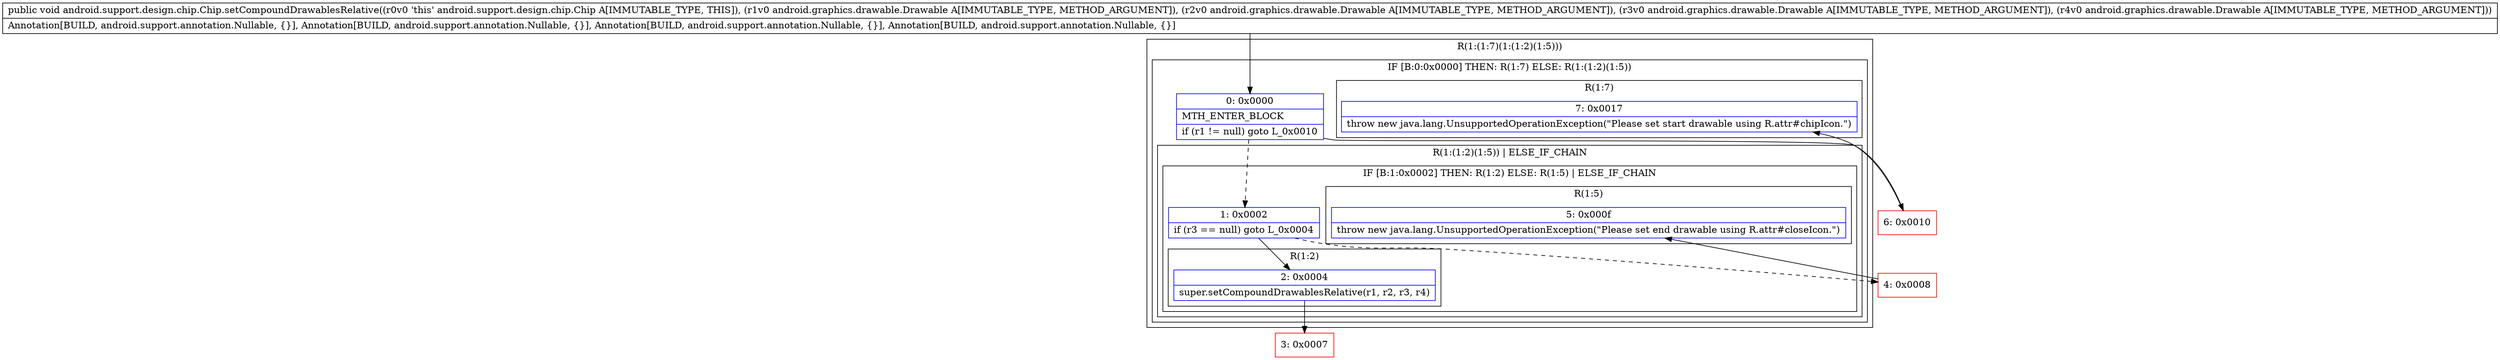 digraph "CFG forandroid.support.design.chip.Chip.setCompoundDrawablesRelative(Landroid\/graphics\/drawable\/Drawable;Landroid\/graphics\/drawable\/Drawable;Landroid\/graphics\/drawable\/Drawable;Landroid\/graphics\/drawable\/Drawable;)V" {
subgraph cluster_Region_132425754 {
label = "R(1:(1:7)(1:(1:2)(1:5)))";
node [shape=record,color=blue];
subgraph cluster_IfRegion_40127359 {
label = "IF [B:0:0x0000] THEN: R(1:7) ELSE: R(1:(1:2)(1:5))";
node [shape=record,color=blue];
Node_0 [shape=record,label="{0\:\ 0x0000|MTH_ENTER_BLOCK\l|if (r1 != null) goto L_0x0010\l}"];
subgraph cluster_Region_788086020 {
label = "R(1:7)";
node [shape=record,color=blue];
Node_7 [shape=record,label="{7\:\ 0x0017|throw new java.lang.UnsupportedOperationException(\"Please set start drawable using R.attr#chipIcon.\")\l}"];
}
subgraph cluster_Region_1120188112 {
label = "R(1:(1:2)(1:5)) | ELSE_IF_CHAIN\l";
node [shape=record,color=blue];
subgraph cluster_IfRegion_1623356138 {
label = "IF [B:1:0x0002] THEN: R(1:2) ELSE: R(1:5) | ELSE_IF_CHAIN\l";
node [shape=record,color=blue];
Node_1 [shape=record,label="{1\:\ 0x0002|if (r3 == null) goto L_0x0004\l}"];
subgraph cluster_Region_1088287294 {
label = "R(1:2)";
node [shape=record,color=blue];
Node_2 [shape=record,label="{2\:\ 0x0004|super.setCompoundDrawablesRelative(r1, r2, r3, r4)\l}"];
}
subgraph cluster_Region_665581116 {
label = "R(1:5)";
node [shape=record,color=blue];
Node_5 [shape=record,label="{5\:\ 0x000f|throw new java.lang.UnsupportedOperationException(\"Please set end drawable using R.attr#closeIcon.\")\l}"];
}
}
}
}
}
Node_3 [shape=record,color=red,label="{3\:\ 0x0007}"];
Node_4 [shape=record,color=red,label="{4\:\ 0x0008}"];
Node_6 [shape=record,color=red,label="{6\:\ 0x0010}"];
MethodNode[shape=record,label="{public void android.support.design.chip.Chip.setCompoundDrawablesRelative((r0v0 'this' android.support.design.chip.Chip A[IMMUTABLE_TYPE, THIS]), (r1v0 android.graphics.drawable.Drawable A[IMMUTABLE_TYPE, METHOD_ARGUMENT]), (r2v0 android.graphics.drawable.Drawable A[IMMUTABLE_TYPE, METHOD_ARGUMENT]), (r3v0 android.graphics.drawable.Drawable A[IMMUTABLE_TYPE, METHOD_ARGUMENT]), (r4v0 android.graphics.drawable.Drawable A[IMMUTABLE_TYPE, METHOD_ARGUMENT]))  | Annotation[BUILD, android.support.annotation.Nullable, \{\}], Annotation[BUILD, android.support.annotation.Nullable, \{\}], Annotation[BUILD, android.support.annotation.Nullable, \{\}], Annotation[BUILD, android.support.annotation.Nullable, \{\}]\l}"];
MethodNode -> Node_0;
Node_0 -> Node_1[style=dashed];
Node_0 -> Node_6;
Node_1 -> Node_2;
Node_1 -> Node_4[style=dashed];
Node_2 -> Node_3;
Node_4 -> Node_5;
Node_6 -> Node_7;
}

